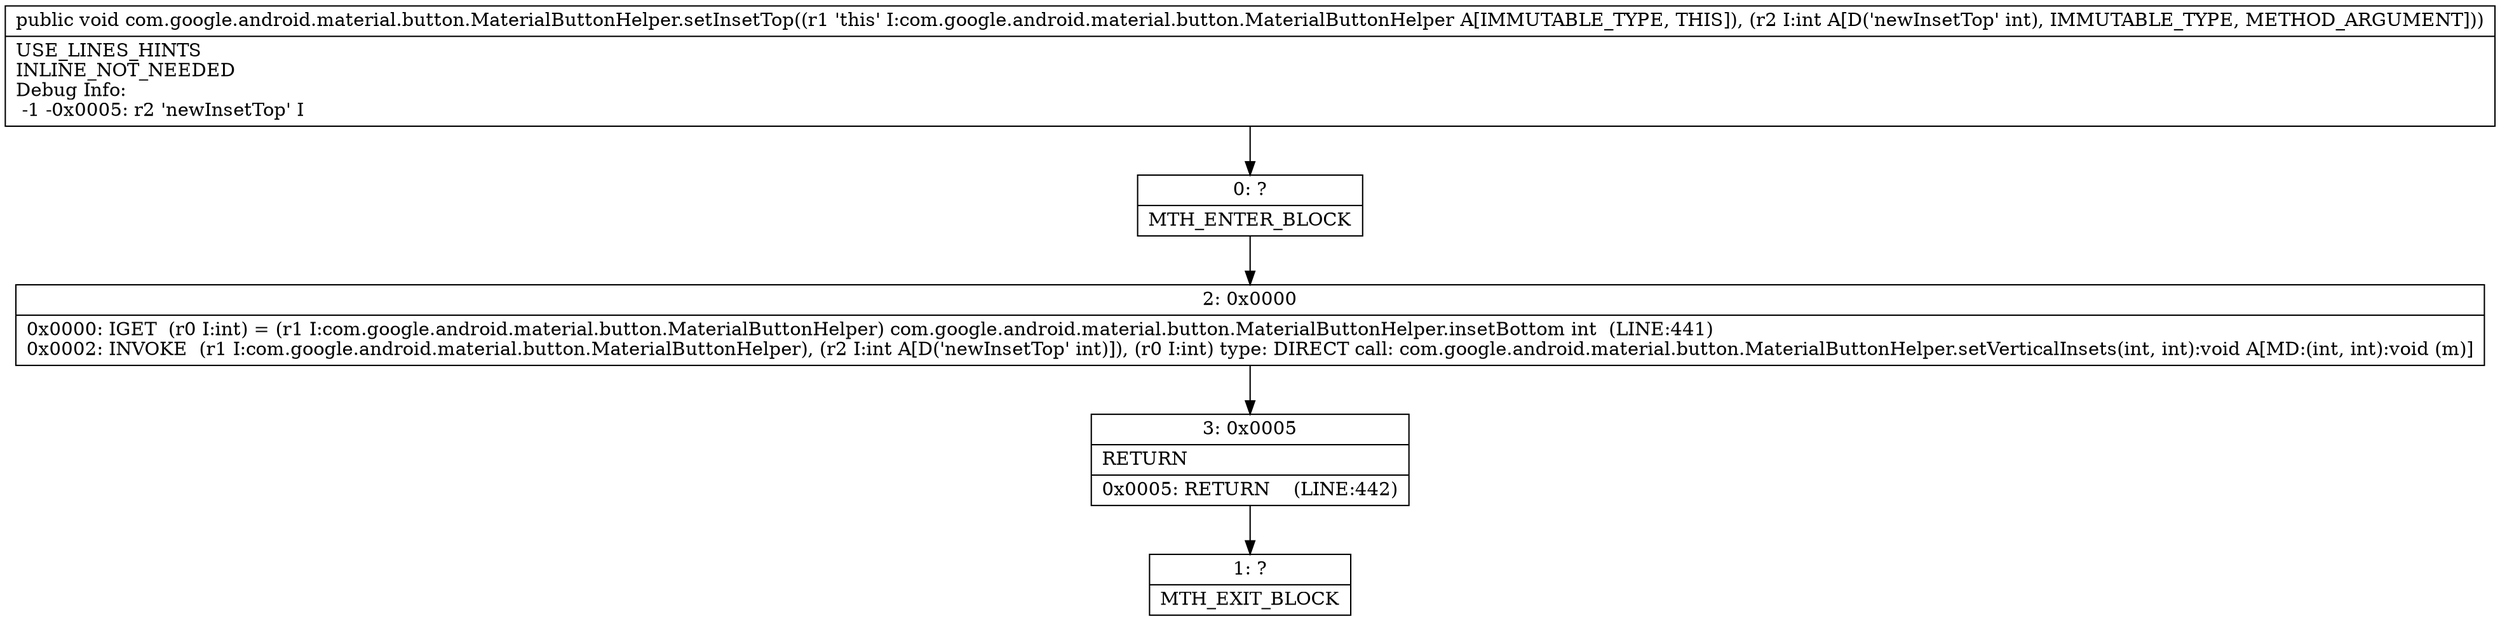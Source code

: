 digraph "CFG forcom.google.android.material.button.MaterialButtonHelper.setInsetTop(I)V" {
Node_0 [shape=record,label="{0\:\ ?|MTH_ENTER_BLOCK\l}"];
Node_2 [shape=record,label="{2\:\ 0x0000|0x0000: IGET  (r0 I:int) = (r1 I:com.google.android.material.button.MaterialButtonHelper) com.google.android.material.button.MaterialButtonHelper.insetBottom int  (LINE:441)\l0x0002: INVOKE  (r1 I:com.google.android.material.button.MaterialButtonHelper), (r2 I:int A[D('newInsetTop' int)]), (r0 I:int) type: DIRECT call: com.google.android.material.button.MaterialButtonHelper.setVerticalInsets(int, int):void A[MD:(int, int):void (m)]\l}"];
Node_3 [shape=record,label="{3\:\ 0x0005|RETURN\l|0x0005: RETURN    (LINE:442)\l}"];
Node_1 [shape=record,label="{1\:\ ?|MTH_EXIT_BLOCK\l}"];
MethodNode[shape=record,label="{public void com.google.android.material.button.MaterialButtonHelper.setInsetTop((r1 'this' I:com.google.android.material.button.MaterialButtonHelper A[IMMUTABLE_TYPE, THIS]), (r2 I:int A[D('newInsetTop' int), IMMUTABLE_TYPE, METHOD_ARGUMENT]))  | USE_LINES_HINTS\lINLINE_NOT_NEEDED\lDebug Info:\l  \-1 \-0x0005: r2 'newInsetTop' I\l}"];
MethodNode -> Node_0;Node_0 -> Node_2;
Node_2 -> Node_3;
Node_3 -> Node_1;
}

